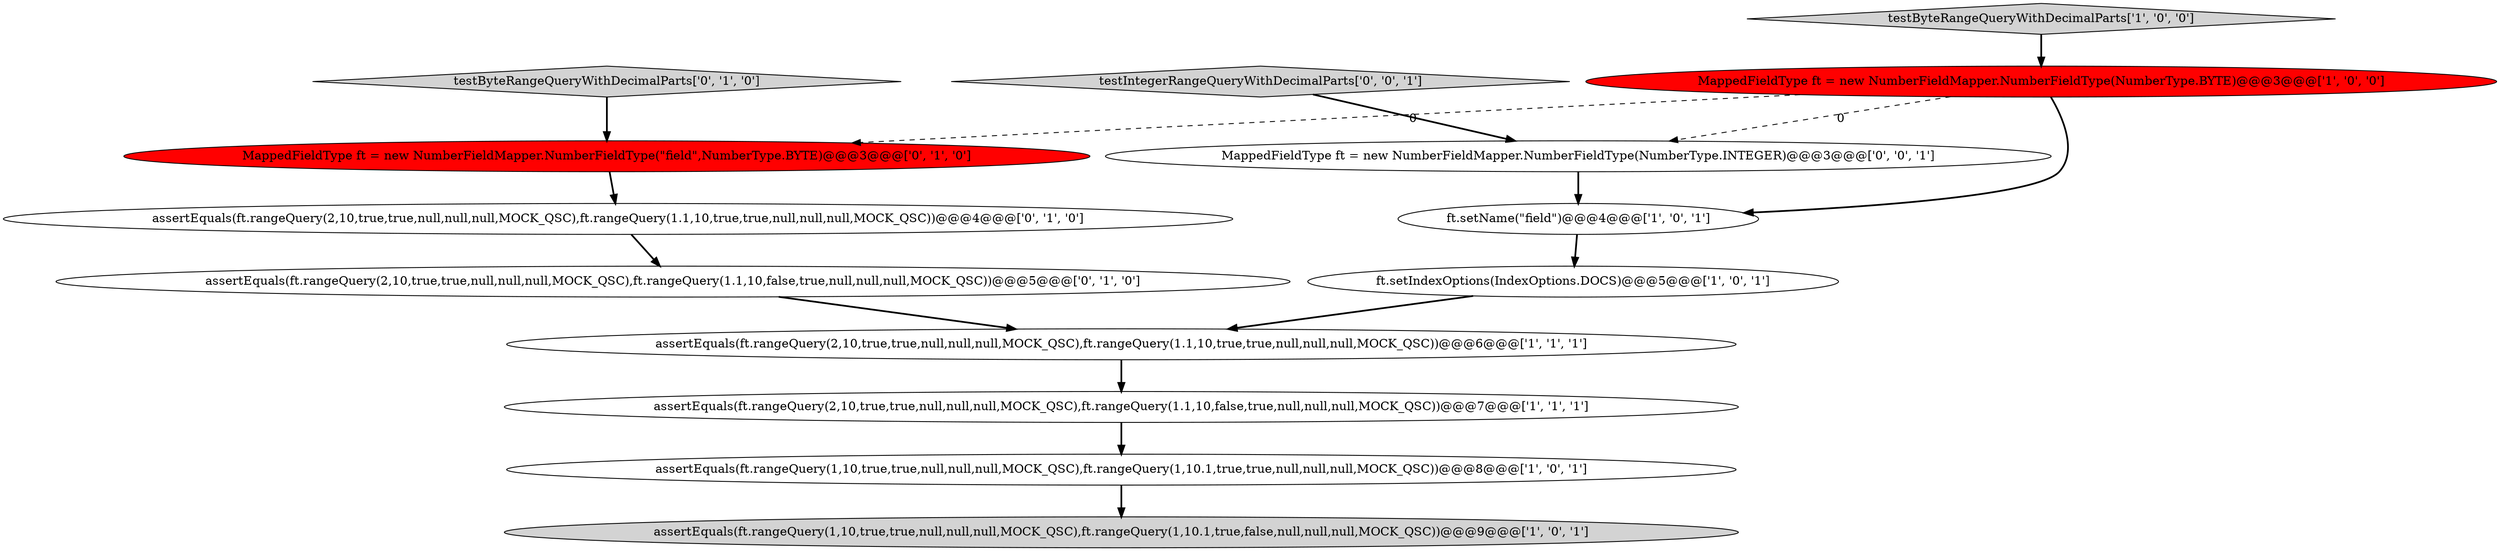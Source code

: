 digraph {
4 [style = filled, label = "assertEquals(ft.rangeQuery(1,10,true,true,null,null,null,MOCK_QSC),ft.rangeQuery(1,10.1,true,true,null,null,null,MOCK_QSC))@@@8@@@['1', '0', '1']", fillcolor = white, shape = ellipse image = "AAA0AAABBB1BBB"];
7 [style = filled, label = "assertEquals(ft.rangeQuery(2,10,true,true,null,null,null,MOCK_QSC),ft.rangeQuery(1.1,10,true,true,null,null,null,MOCK_QSC))@@@6@@@['1', '1', '1']", fillcolor = white, shape = ellipse image = "AAA0AAABBB1BBB"];
13 [style = filled, label = "testIntegerRangeQueryWithDecimalParts['0', '0', '1']", fillcolor = lightgray, shape = diamond image = "AAA0AAABBB3BBB"];
11 [style = filled, label = "assertEquals(ft.rangeQuery(2,10,true,true,null,null,null,MOCK_QSC),ft.rangeQuery(1.1,10,true,true,null,null,null,MOCK_QSC))@@@4@@@['0', '1', '0']", fillcolor = white, shape = ellipse image = "AAA0AAABBB2BBB"];
10 [style = filled, label = "MappedFieldType ft = new NumberFieldMapper.NumberFieldType(\"field\",NumberType.BYTE)@@@3@@@['0', '1', '0']", fillcolor = red, shape = ellipse image = "AAA1AAABBB2BBB"];
9 [style = filled, label = "testByteRangeQueryWithDecimalParts['0', '1', '0']", fillcolor = lightgray, shape = diamond image = "AAA0AAABBB2BBB"];
12 [style = filled, label = "MappedFieldType ft = new NumberFieldMapper.NumberFieldType(NumberType.INTEGER)@@@3@@@['0', '0', '1']", fillcolor = white, shape = ellipse image = "AAA0AAABBB3BBB"];
5 [style = filled, label = "MappedFieldType ft = new NumberFieldMapper.NumberFieldType(NumberType.BYTE)@@@3@@@['1', '0', '0']", fillcolor = red, shape = ellipse image = "AAA1AAABBB1BBB"];
2 [style = filled, label = "assertEquals(ft.rangeQuery(2,10,true,true,null,null,null,MOCK_QSC),ft.rangeQuery(1.1,10,false,true,null,null,null,MOCK_QSC))@@@7@@@['1', '1', '1']", fillcolor = white, shape = ellipse image = "AAA0AAABBB1BBB"];
6 [style = filled, label = "ft.setName(\"field\")@@@4@@@['1', '0', '1']", fillcolor = white, shape = ellipse image = "AAA0AAABBB1BBB"];
8 [style = filled, label = "assertEquals(ft.rangeQuery(2,10,true,true,null,null,null,MOCK_QSC),ft.rangeQuery(1.1,10,false,true,null,null,null,MOCK_QSC))@@@5@@@['0', '1', '0']", fillcolor = white, shape = ellipse image = "AAA0AAABBB2BBB"];
0 [style = filled, label = "testByteRangeQueryWithDecimalParts['1', '0', '0']", fillcolor = lightgray, shape = diamond image = "AAA0AAABBB1BBB"];
3 [style = filled, label = "assertEquals(ft.rangeQuery(1,10,true,true,null,null,null,MOCK_QSC),ft.rangeQuery(1,10.1,true,false,null,null,null,MOCK_QSC))@@@9@@@['1', '0', '1']", fillcolor = lightgray, shape = ellipse image = "AAA0AAABBB1BBB"];
1 [style = filled, label = "ft.setIndexOptions(IndexOptions.DOCS)@@@5@@@['1', '0', '1']", fillcolor = white, shape = ellipse image = "AAA0AAABBB1BBB"];
6->1 [style = bold, label=""];
4->3 [style = bold, label=""];
11->8 [style = bold, label=""];
5->12 [style = dashed, label="0"];
13->12 [style = bold, label=""];
5->6 [style = bold, label=""];
9->10 [style = bold, label=""];
5->10 [style = dashed, label="0"];
12->6 [style = bold, label=""];
2->4 [style = bold, label=""];
7->2 [style = bold, label=""];
1->7 [style = bold, label=""];
8->7 [style = bold, label=""];
0->5 [style = bold, label=""];
10->11 [style = bold, label=""];
}
